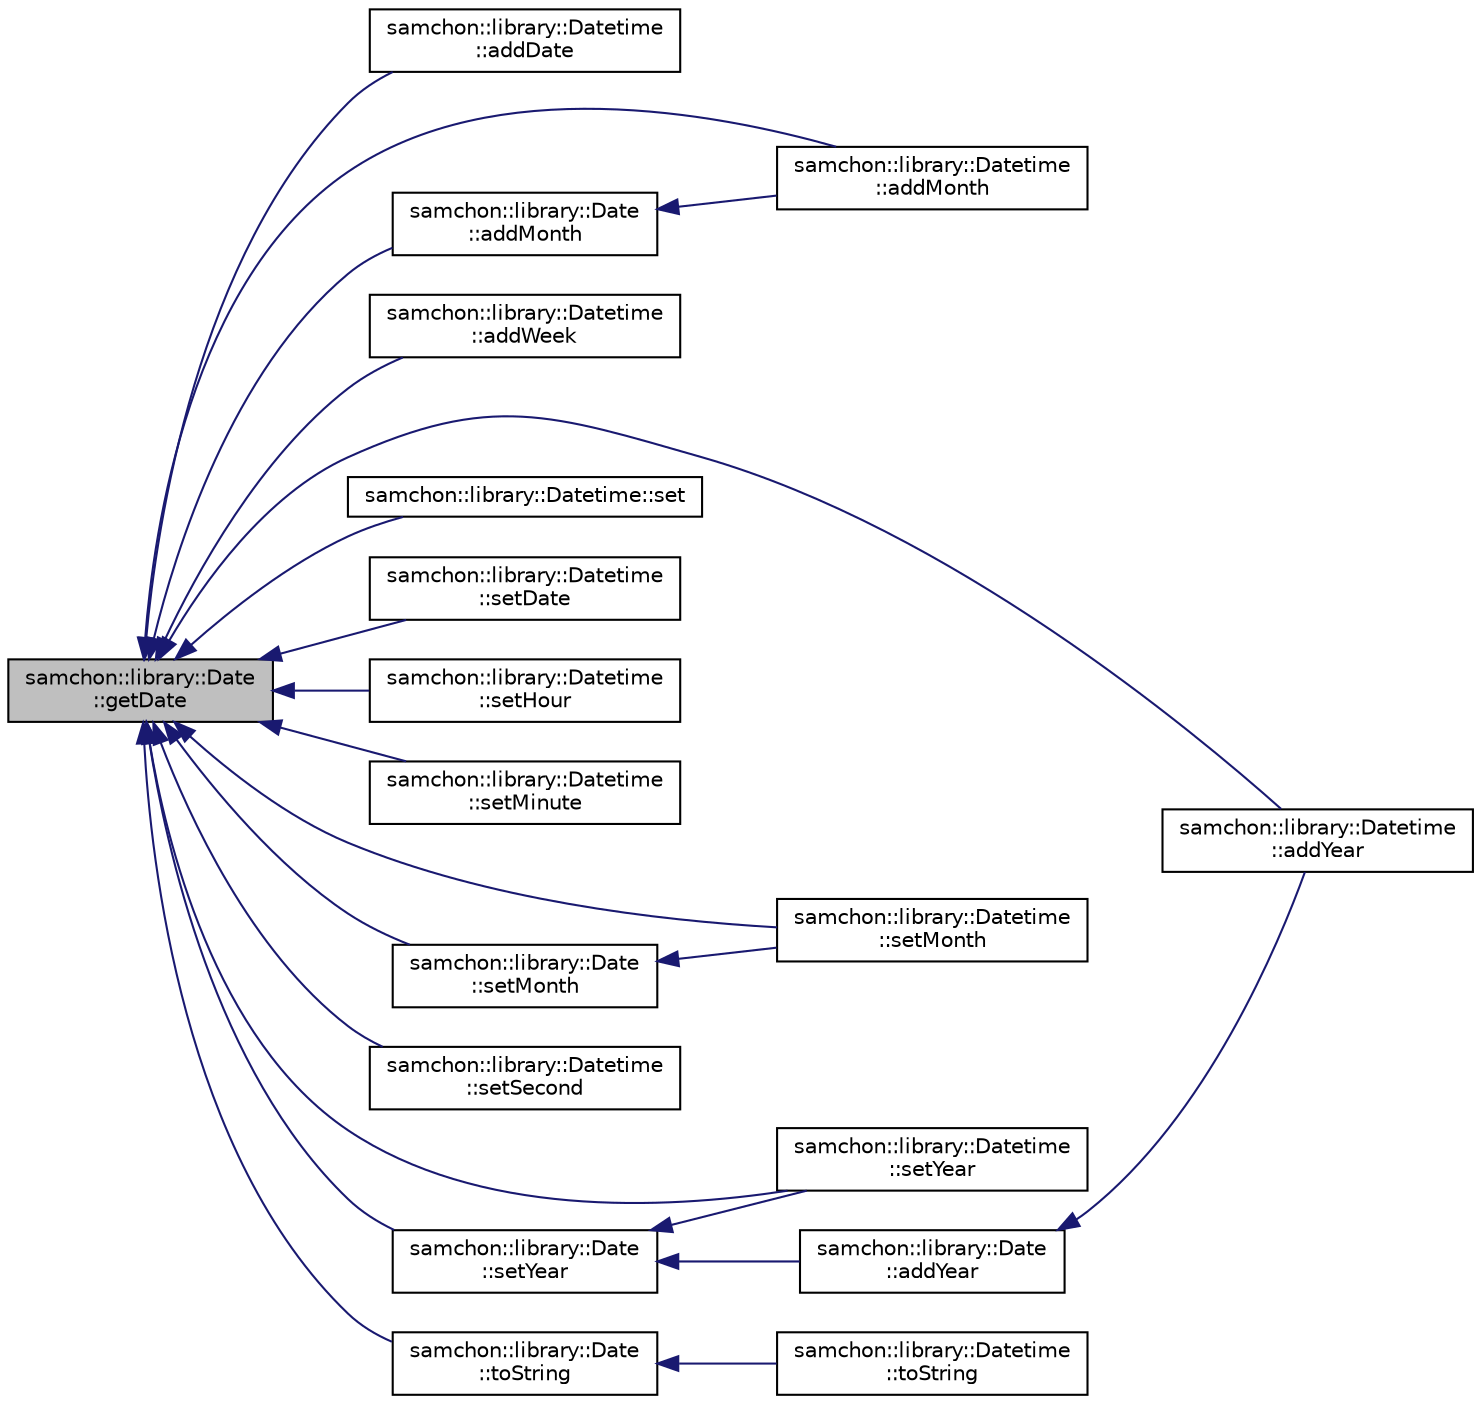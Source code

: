digraph "samchon::library::Date::getDate"
{
  edge [fontname="Helvetica",fontsize="10",labelfontname="Helvetica",labelfontsize="10"];
  node [fontname="Helvetica",fontsize="10",shape=record];
  rankdir="LR";
  Node1 [label="samchon::library::Date\l::getDate",height=0.2,width=0.4,color="black", fillcolor="grey75", style="filled", fontcolor="black"];
  Node1 -> Node2 [dir="back",color="midnightblue",fontsize="10",style="solid",fontname="Helvetica"];
  Node2 [label="samchon::library::Datetime\l::addDate",height=0.2,width=0.4,color="black", fillcolor="white", style="filled",URL="$dd/de3/classsamchon_1_1library_1_1Datetime.html#a947d39c1f2a78d47a20b325b9e72f9b7",tooltip="Add days to the Date. "];
  Node1 -> Node3 [dir="back",color="midnightblue",fontsize="10",style="solid",fontname="Helvetica"];
  Node3 [label="samchon::library::Datetime\l::addMonth",height=0.2,width=0.4,color="black", fillcolor="white", style="filled",URL="$dd/de3/classsamchon_1_1library_1_1Datetime.html#a42d8e22c340261e1b73433041d16f398",tooltip="Add months to the Date. "];
  Node1 -> Node4 [dir="back",color="midnightblue",fontsize="10",style="solid",fontname="Helvetica"];
  Node4 [label="samchon::library::Date\l::addMonth",height=0.2,width=0.4,color="black", fillcolor="white", style="filled",URL="$da/d6b/classsamchon_1_1library_1_1Date.html#abac51856216fc59daeb680c3efcecbd7",tooltip="Add months to the Date. "];
  Node4 -> Node3 [dir="back",color="midnightblue",fontsize="10",style="solid",fontname="Helvetica"];
  Node1 -> Node5 [dir="back",color="midnightblue",fontsize="10",style="solid",fontname="Helvetica"];
  Node5 [label="samchon::library::Datetime\l::addWeek",height=0.2,width=0.4,color="black", fillcolor="white", style="filled",URL="$dd/de3/classsamchon_1_1library_1_1Datetime.html#a1383fd1b2065c2c8feb602e9bf2db330",tooltip="Add weeks to the Date. "];
  Node1 -> Node6 [dir="back",color="midnightblue",fontsize="10",style="solid",fontname="Helvetica"];
  Node6 [label="samchon::library::Datetime\l::addYear",height=0.2,width=0.4,color="black", fillcolor="white", style="filled",URL="$dd/de3/classsamchon_1_1library_1_1Datetime.html#a0e548f61cf3731713bfcd711b50ab477",tooltip="Add years to the Date. "];
  Node1 -> Node7 [dir="back",color="midnightblue",fontsize="10",style="solid",fontname="Helvetica"];
  Node7 [label="samchon::library::Datetime::set",height=0.2,width=0.4,color="black", fillcolor="white", style="filled",URL="$dd/de3/classsamchon_1_1library_1_1Datetime.html#ad04cea1a6dc17367be280f86416f57e4",tooltip="deque by weak_string "];
  Node1 -> Node8 [dir="back",color="midnightblue",fontsize="10",style="solid",fontname="Helvetica"];
  Node8 [label="samchon::library::Datetime\l::setDate",height=0.2,width=0.4,color="black", fillcolor="white", style="filled",URL="$dd/de3/classsamchon_1_1library_1_1Datetime.html#a65a4339e250df90a7469382ea77fe465"];
  Node1 -> Node9 [dir="back",color="midnightblue",fontsize="10",style="solid",fontname="Helvetica"];
  Node9 [label="samchon::library::Datetime\l::setHour",height=0.2,width=0.4,color="black", fillcolor="white", style="filled",URL="$dd/de3/classsamchon_1_1library_1_1Datetime.html#aabcbb23e6bd7d65ce9227d067d943d9b",tooltip="Set hour. "];
  Node1 -> Node10 [dir="back",color="midnightblue",fontsize="10",style="solid",fontname="Helvetica"];
  Node10 [label="samchon::library::Datetime\l::setMinute",height=0.2,width=0.4,color="black", fillcolor="white", style="filled",URL="$dd/de3/classsamchon_1_1library_1_1Datetime.html#aa88ddd4dfd9bc39eb6e4a2caad93c846",tooltip="Set minute. "];
  Node1 -> Node11 [dir="back",color="midnightblue",fontsize="10",style="solid",fontname="Helvetica"];
  Node11 [label="samchon::library::Datetime\l::setMonth",height=0.2,width=0.4,color="black", fillcolor="white", style="filled",URL="$dd/de3/classsamchon_1_1library_1_1Datetime.html#a33234af1ab3686d0149dd86b9611e89c",tooltip="Set month of the Date. "];
  Node1 -> Node12 [dir="back",color="midnightblue",fontsize="10",style="solid",fontname="Helvetica"];
  Node12 [label="samchon::library::Date\l::setMonth",height=0.2,width=0.4,color="black", fillcolor="white", style="filled",URL="$da/d6b/classsamchon_1_1library_1_1Date.html#aacce7c5da6d83fac87f519a7c35ad337",tooltip="Set month of the Date. "];
  Node12 -> Node11 [dir="back",color="midnightblue",fontsize="10",style="solid",fontname="Helvetica"];
  Node1 -> Node13 [dir="back",color="midnightblue",fontsize="10",style="solid",fontname="Helvetica"];
  Node13 [label="samchon::library::Datetime\l::setSecond",height=0.2,width=0.4,color="black", fillcolor="white", style="filled",URL="$dd/de3/classsamchon_1_1library_1_1Datetime.html#abba0b6ed1a2daffa98a58cf9211d8637",tooltip="Set hour. "];
  Node1 -> Node14 [dir="back",color="midnightblue",fontsize="10",style="solid",fontname="Helvetica"];
  Node14 [label="samchon::library::Datetime\l::setYear",height=0.2,width=0.4,color="black", fillcolor="white", style="filled",URL="$dd/de3/classsamchon_1_1library_1_1Datetime.html#a3199952b958e9eb531d14e28de1e72ae",tooltip="Set year of the Date. "];
  Node1 -> Node15 [dir="back",color="midnightblue",fontsize="10",style="solid",fontname="Helvetica"];
  Node15 [label="samchon::library::Date\l::setYear",height=0.2,width=0.4,color="black", fillcolor="white", style="filled",URL="$da/d6b/classsamchon_1_1library_1_1Date.html#a1b78f77ac9b23cb82f996732b722dd6c",tooltip="Set year of the Date. "];
  Node15 -> Node16 [dir="back",color="midnightblue",fontsize="10",style="solid",fontname="Helvetica"];
  Node16 [label="samchon::library::Date\l::addYear",height=0.2,width=0.4,color="black", fillcolor="white", style="filled",URL="$da/d6b/classsamchon_1_1library_1_1Date.html#a0894007b315e39cce45307d537783a26",tooltip="Add years to the Date. "];
  Node16 -> Node6 [dir="back",color="midnightblue",fontsize="10",style="solid",fontname="Helvetica"];
  Node15 -> Node14 [dir="back",color="midnightblue",fontsize="10",style="solid",fontname="Helvetica"];
  Node1 -> Node17 [dir="back",color="midnightblue",fontsize="10",style="solid",fontname="Helvetica"];
  Node17 [label="samchon::library::Date\l::toString",height=0.2,width=0.4,color="black", fillcolor="white", style="filled",URL="$da/d6b/classsamchon_1_1library_1_1Date.html#ad0b42f16a7cbcffdc12fcc5033d8d53d",tooltip="Converts the Date to std::string. "];
  Node17 -> Node18 [dir="back",color="midnightblue",fontsize="10",style="solid",fontname="Helvetica"];
  Node18 [label="samchon::library::Datetime\l::toString",height=0.2,width=0.4,color="black", fillcolor="white", style="filled",URL="$dd/de3/classsamchon_1_1library_1_1Datetime.html#a83de98aa98aa46fede4d7ca6dd8b9ec0",tooltip="Converts the Datetime to std::string. "];
}
